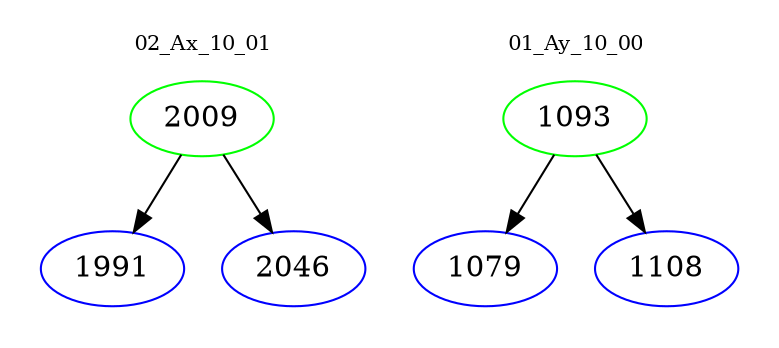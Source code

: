 digraph{
subgraph cluster_0 {
color = white
label = "02_Ax_10_01";
fontsize=10;
T0_2009 [label="2009", color="green"]
T0_2009 -> T0_1991 [color="black"]
T0_1991 [label="1991", color="blue"]
T0_2009 -> T0_2046 [color="black"]
T0_2046 [label="2046", color="blue"]
}
subgraph cluster_1 {
color = white
label = "01_Ay_10_00";
fontsize=10;
T1_1093 [label="1093", color="green"]
T1_1093 -> T1_1079 [color="black"]
T1_1079 [label="1079", color="blue"]
T1_1093 -> T1_1108 [color="black"]
T1_1108 [label="1108", color="blue"]
}
}
